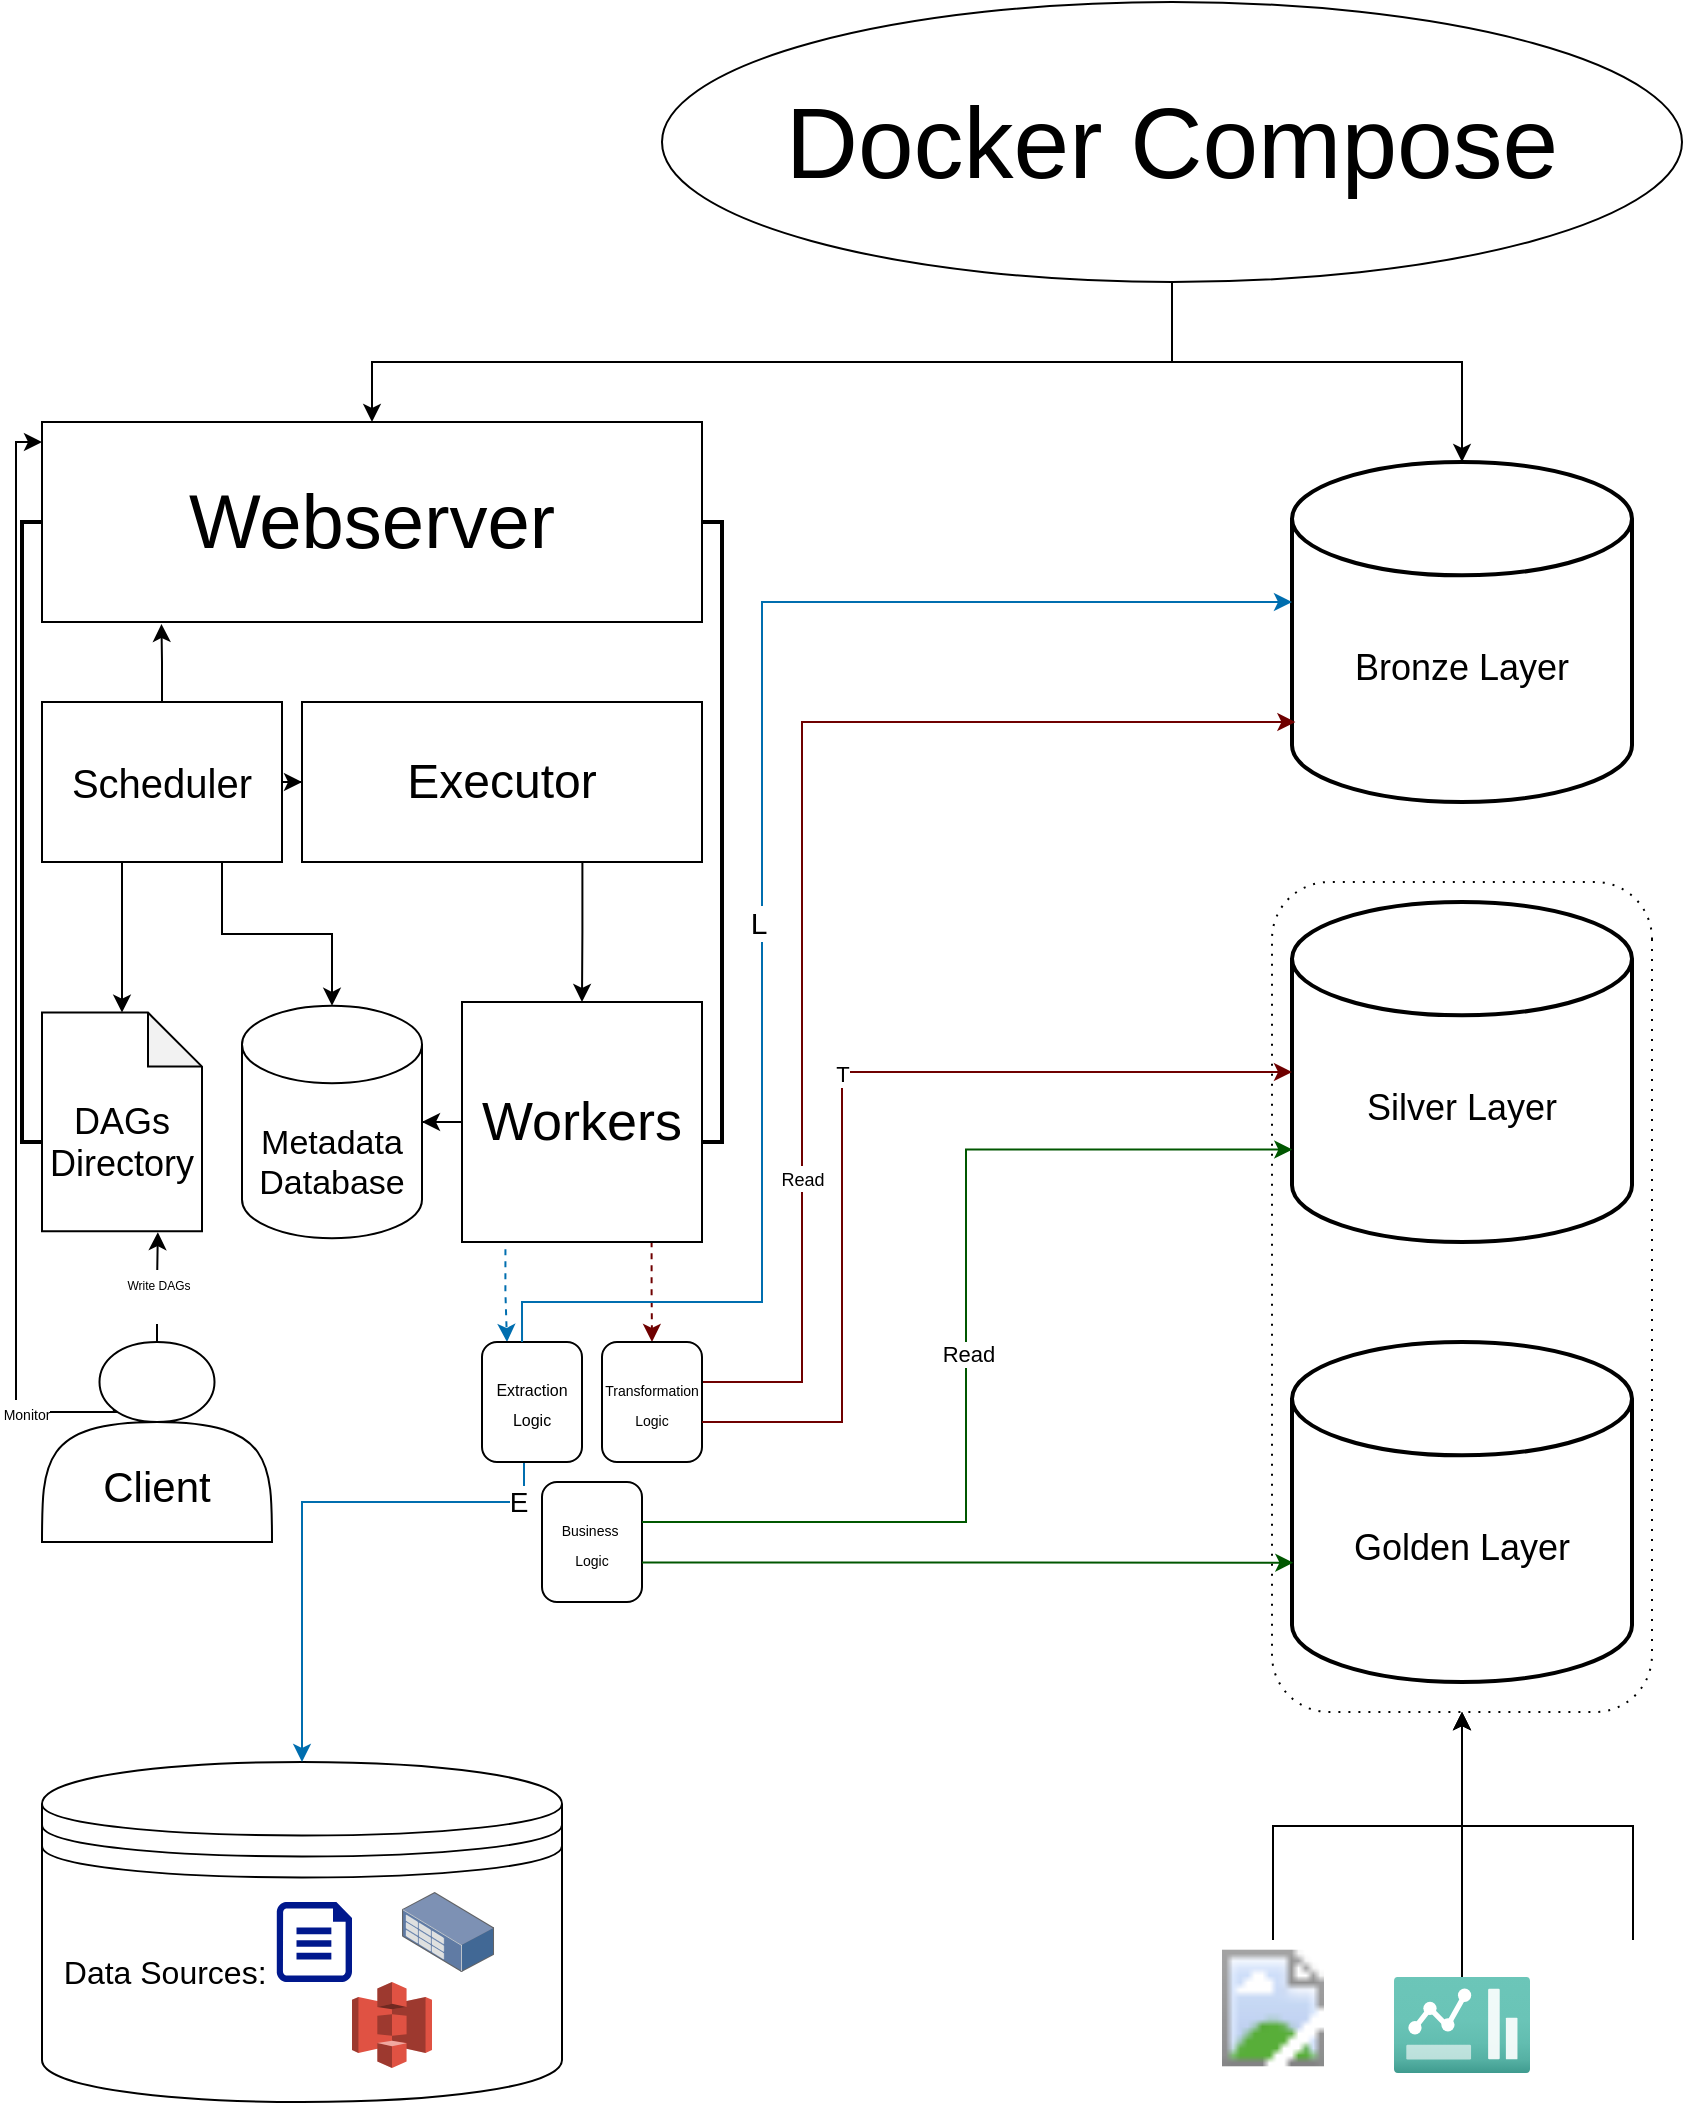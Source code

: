 <mxfile version="28.1.0">
  <diagram name="Page-1" id="SJHGZlBTkPg9d8Xhep9J">
    <mxGraphModel dx="2377" dy="1248" grid="0" gridSize="9" guides="1" tooltips="1" connect="1" arrows="1" fold="1" page="1" pageScale="1" pageWidth="850" pageHeight="1100" background="light-dark(#FFFFFF,#000000)" math="0" shadow="0">
      <root>
        <mxCell id="0" />
        <mxCell id="1" parent="0" />
        <mxCell id="Yj4jz0GoMajrbYBfrh0M-155" style="edgeStyle=orthogonalEdgeStyle;rounded=0;orthogonalLoop=1;jettySize=auto;html=1;" parent="1" source="Yj4jz0GoMajrbYBfrh0M-2" target="Yj4jz0GoMajrbYBfrh0M-4" edge="1">
          <mxGeometry relative="1" as="geometry">
            <Array as="points">
              <mxPoint x="585" y="210" />
              <mxPoint x="185" y="210" />
            </Array>
          </mxGeometry>
        </mxCell>
        <mxCell id="Yj4jz0GoMajrbYBfrh0M-156" style="edgeStyle=orthogonalEdgeStyle;rounded=0;orthogonalLoop=1;jettySize=auto;html=1;" parent="1" source="Yj4jz0GoMajrbYBfrh0M-2" target="Yj4jz0GoMajrbYBfrh0M-6" edge="1">
          <mxGeometry relative="1" as="geometry">
            <Array as="points">
              <mxPoint x="585" y="210" />
              <mxPoint x="730" y="210" />
            </Array>
          </mxGeometry>
        </mxCell>
        <mxCell id="Yj4jz0GoMajrbYBfrh0M-2" value="&lt;font style=&quot;font-size: 50px;&quot;&gt;Docker Compose&lt;/font&gt;" style="ellipse;whiteSpace=wrap;html=1;" parent="1" vertex="1">
          <mxGeometry x="330" y="30" width="510" height="140" as="geometry" />
        </mxCell>
        <mxCell id="Yj4jz0GoMajrbYBfrh0M-4" value="&lt;h1&gt;&lt;font style=&quot;font-size: 38px; font-weight: normal;&quot;&gt;Webserver&lt;/font&gt;&lt;/h1&gt;" style="rounded=0;whiteSpace=wrap;html=1;" parent="1" vertex="1">
          <mxGeometry x="20" y="240" width="330" height="100" as="geometry" />
        </mxCell>
        <mxCell id="Yj4jz0GoMajrbYBfrh0M-6" value="&lt;div&gt;&lt;font style=&quot;font-size: 15px;&quot;&gt;&lt;br&gt;&lt;/font&gt;&lt;/div&gt;&lt;font style=&quot;&quot;&gt;&lt;div style=&quot;font-size: 15px;&quot;&gt;&lt;font style=&quot;font-size: 15px;&quot;&gt;&lt;br&gt;&lt;/font&gt;&lt;/div&gt;&lt;font style=&quot;font-size: 18px;&quot;&gt;Bronze Layer&lt;/font&gt;&lt;/font&gt;" style="strokeWidth=2;html=1;shape=mxgraph.flowchart.database;whiteSpace=wrap;fillStyle=auto;" parent="1" vertex="1">
          <mxGeometry x="645" y="260" width="170" height="170" as="geometry" />
        </mxCell>
        <mxCell id="Yj4jz0GoMajrbYBfrh0M-80" style="edgeStyle=orthogonalEdgeStyle;rounded=0;orthogonalLoop=1;jettySize=auto;html=1;" parent="1" source="Yj4jz0GoMajrbYBfrh0M-12" target="Yj4jz0GoMajrbYBfrh0M-45" edge="1">
          <mxGeometry relative="1" as="geometry" />
        </mxCell>
        <mxCell id="Yj4jz0GoMajrbYBfrh0M-92" style="edgeStyle=orthogonalEdgeStyle;rounded=0;orthogonalLoop=1;jettySize=auto;html=1;exitX=0.75;exitY=1;exitDx=0;exitDy=0;" parent="1" source="Yj4jz0GoMajrbYBfrh0M-12" target="Yj4jz0GoMajrbYBfrh0M-37" edge="1">
          <mxGeometry relative="1" as="geometry" />
        </mxCell>
        <mxCell id="Yj4jz0GoMajrbYBfrh0M-112" style="edgeStyle=orthogonalEdgeStyle;rounded=0;orthogonalLoop=1;jettySize=auto;html=1;entryX=0.181;entryY=1.01;entryDx=0;entryDy=0;entryPerimeter=0;" parent="1" source="Yj4jz0GoMajrbYBfrh0M-12" target="Yj4jz0GoMajrbYBfrh0M-4" edge="1">
          <mxGeometry relative="1" as="geometry">
            <mxPoint x="79" y="342" as="targetPoint" />
          </mxGeometry>
        </mxCell>
        <mxCell id="Yj4jz0GoMajrbYBfrh0M-123" style="edgeStyle=orthogonalEdgeStyle;rounded=0;orthogonalLoop=1;jettySize=auto;html=1;" parent="1" source="Yj4jz0GoMajrbYBfrh0M-12" target="Yj4jz0GoMajrbYBfrh0M-96" edge="1">
          <mxGeometry relative="1" as="geometry">
            <Array as="points">
              <mxPoint x="60" y="480" />
              <mxPoint x="60" y="480" />
            </Array>
          </mxGeometry>
        </mxCell>
        <mxCell id="Yj4jz0GoMajrbYBfrh0M-12" value="&lt;font style=&quot;font-size: 20px;&quot;&gt;Scheduler&lt;/font&gt;" style="rounded=0;whiteSpace=wrap;html=1;" parent="1" vertex="1">
          <mxGeometry x="20" y="380" width="120" height="80" as="geometry" />
        </mxCell>
        <mxCell id="Yj4jz0GoMajrbYBfrh0M-37" value="&lt;div&gt;&lt;font style=&quot;font-size: 17px;&quot;&gt;&amp;nbsp;&amp;nbsp;&lt;/font&gt;&lt;/div&gt;&lt;div&gt;&lt;font style=&quot;font-size: 17px;&quot;&gt;&lt;br&gt;&lt;/font&gt;&lt;/div&gt;&lt;div&gt;&lt;font style=&quot;font-size: 17px;&quot;&gt;Metadata&lt;/font&gt;&lt;/div&gt;&lt;div&gt;&lt;font style=&quot;font-size: 17px;&quot;&gt;Database&lt;/font&gt;&lt;/div&gt;" style="strokeWidth=1;html=1;shape=mxgraph.flowchart.database;whiteSpace=wrap;align=center;" parent="1" vertex="1">
          <mxGeometry x="120" y="531.88" width="90" height="116.25" as="geometry" />
        </mxCell>
        <mxCell id="Yj4jz0GoMajrbYBfrh0M-113" value="" style="edgeStyle=orthogonalEdgeStyle;rounded=0;orthogonalLoop=1;jettySize=auto;html=1;exitX=0.701;exitY=0.982;exitDx=0;exitDy=0;exitPerimeter=0;" parent="1" source="Yj4jz0GoMajrbYBfrh0M-45" target="Yj4jz0GoMajrbYBfrh0M-104" edge="1">
          <mxGeometry relative="1" as="geometry" />
        </mxCell>
        <mxCell id="Yj4jz0GoMajrbYBfrh0M-45" value="&lt;font style=&quot;font-size: 24px;&quot;&gt;Executor&lt;/font&gt;" style="rounded=0;whiteSpace=wrap;html=1;" parent="1" vertex="1">
          <mxGeometry x="150" y="380" width="200" height="80" as="geometry" />
        </mxCell>
        <mxCell id="Yj4jz0GoMajrbYBfrh0M-89" value="" style="strokeWidth=2;html=1;shape=mxgraph.flowchart.annotation_1;align=left;pointerEvents=1;" parent="1" vertex="1">
          <mxGeometry x="10" y="290" width="10" height="310" as="geometry" />
        </mxCell>
        <mxCell id="Yj4jz0GoMajrbYBfrh0M-96" value="&lt;div&gt;&lt;font style=&quot;font-size: 18px;&quot;&gt;&lt;br&gt;&lt;/font&gt;&lt;/div&gt;&lt;font style=&quot;font-size: 18px;&quot;&gt;DAGs Directory&lt;/font&gt;" style="shape=note;whiteSpace=wrap;html=1;backgroundOutline=1;darkOpacity=0.05;size=27;" parent="1" vertex="1">
          <mxGeometry x="20" y="535.31" width="80" height="109.37" as="geometry" />
        </mxCell>
        <mxCell id="Yj4jz0GoMajrbYBfrh0M-101" value="" style="strokeWidth=2;html=1;shape=mxgraph.flowchart.annotation_1;align=left;pointerEvents=1;rotation=-180;" parent="1" vertex="1">
          <mxGeometry x="350" y="290" width="10" height="310" as="geometry" />
        </mxCell>
        <mxCell id="Yj4jz0GoMajrbYBfrh0M-171" style="edgeStyle=orthogonalEdgeStyle;rounded=0;orthogonalLoop=1;jettySize=auto;html=1;entryX=0.25;entryY=0;entryDx=0;entryDy=0;fillColor=#1ba1e2;strokeColor=#006EAF;exitX=0.181;exitY=1.03;exitDx=0;exitDy=0;exitPerimeter=0;dashed=1;" parent="1" source="Yj4jz0GoMajrbYBfrh0M-104" target="Yj4jz0GoMajrbYBfrh0M-168" edge="1">
          <mxGeometry relative="1" as="geometry" />
        </mxCell>
        <mxCell id="Yj4jz0GoMajrbYBfrh0M-173" style="edgeStyle=orthogonalEdgeStyle;rounded=0;orthogonalLoop=1;jettySize=auto;html=1;entryX=0.5;entryY=0;entryDx=0;entryDy=0;exitX=0.79;exitY=0.997;exitDx=0;exitDy=0;exitPerimeter=0;fillColor=#a20025;strokeColor=#6F0000;dashed=1;" parent="1" source="Yj4jz0GoMajrbYBfrh0M-104" target="Yj4jz0GoMajrbYBfrh0M-169" edge="1">
          <mxGeometry relative="1" as="geometry" />
        </mxCell>
        <mxCell id="Yj4jz0GoMajrbYBfrh0M-104" value="&lt;font style=&quot;font-size: 27px;&quot;&gt;Workers&lt;/font&gt;" style="rounded=0;whiteSpace=wrap;html=1;" parent="1" vertex="1">
          <mxGeometry x="230" y="530" width="120" height="120" as="geometry" />
        </mxCell>
        <mxCell id="Yj4jz0GoMajrbYBfrh0M-118" value="" style="edgeStyle=orthogonalEdgeStyle;rounded=0;orthogonalLoop=1;jettySize=auto;html=1;entryX=0.724;entryY=1.004;entryDx=0;entryDy=0;entryPerimeter=0;" parent="1" source="Yj4jz0GoMajrbYBfrh0M-117" target="Yj4jz0GoMajrbYBfrh0M-96" edge="1">
          <mxGeometry relative="1" as="geometry" />
        </mxCell>
        <mxCell id="Yj4jz0GoMajrbYBfrh0M-134" value="&lt;font style=&quot;font-size: 6px;&quot;&gt;Write DAGs&lt;/font&gt;&lt;div&gt;&lt;br&gt;&lt;/div&gt;" style="edgeLabel;html=1;align=center;verticalAlign=middle;resizable=0;points=[];" parent="Yj4jz0GoMajrbYBfrh0M-118" vertex="1" connectable="0">
          <mxGeometry x="0.139" relative="1" as="geometry">
            <mxPoint y="8" as="offset" />
          </mxGeometry>
        </mxCell>
        <mxCell id="Yj4jz0GoMajrbYBfrh0M-119" style="edgeStyle=orthogonalEdgeStyle;rounded=0;orthogonalLoop=1;jettySize=auto;html=1;exitX=0.308;exitY=0.34;exitDx=0;exitDy=0;exitPerimeter=0;" parent="1" source="Yj4jz0GoMajrbYBfrh0M-117" target="Yj4jz0GoMajrbYBfrh0M-4" edge="1">
          <mxGeometry relative="1" as="geometry">
            <mxPoint x="22.5" y="735" as="sourcePoint" />
            <mxPoint x="17.5" y="250" as="targetPoint" />
            <Array as="points">
              <mxPoint x="60" y="735" />
              <mxPoint x="7" y="735" />
              <mxPoint x="7" y="250" />
            </Array>
          </mxGeometry>
        </mxCell>
        <mxCell id="Yj4jz0GoMajrbYBfrh0M-133" value="&lt;font style=&quot;font-size: 7px;&quot;&gt;Monitor&lt;/font&gt;" style="edgeLabel;html=1;align=center;verticalAlign=middle;resizable=0;points=[];" parent="Yj4jz0GoMajrbYBfrh0M-119" vertex="1" connectable="0">
          <mxGeometry x="-0.806" relative="1" as="geometry">
            <mxPoint as="offset" />
          </mxGeometry>
        </mxCell>
        <mxCell id="Yj4jz0GoMajrbYBfrh0M-117" value="&lt;div&gt;&lt;br&gt;&lt;/div&gt;&lt;div&gt;&lt;br&gt;&lt;/div&gt;&lt;div&gt;&lt;br&gt;&lt;/div&gt;&lt;div&gt;&lt;font style=&quot;font-size: 21px;&quot;&gt;Client&lt;/font&gt;&lt;/div&gt;" style="shape=actor;whiteSpace=wrap;html=1;" parent="1" vertex="1">
          <mxGeometry x="20" y="700" width="115" height="100" as="geometry" />
        </mxCell>
        <mxCell id="Yj4jz0GoMajrbYBfrh0M-136" value="&lt;font style=&quot;font-size: 16px;&quot;&gt;&amp;nbsp; Data Sources:&lt;/font&gt;&lt;div&gt;&lt;br&gt;&lt;/div&gt;" style="shape=datastore;whiteSpace=wrap;html=1;align=left;" parent="1" vertex="1">
          <mxGeometry x="20" y="910" width="260" height="170" as="geometry" />
        </mxCell>
        <mxCell id="Yj4jz0GoMajrbYBfrh0M-138" value="" style="image;points=[];aspect=fixed;html=1;align=center;shadow=0;dashed=0;image=img/lib/allied_telesis/storage/Datacenter_Server_Rack_Storage_Unit_Small.svg;" parent="1" vertex="1">
          <mxGeometry x="200" y="975" width="46.07" height="40" as="geometry" />
        </mxCell>
        <mxCell id="Yj4jz0GoMajrbYBfrh0M-139" value="" style="outlineConnect=0;dashed=0;verticalLabelPosition=bottom;verticalAlign=top;align=center;html=1;shape=mxgraph.aws3.s3;fillColor=#E05243;gradientColor=none;" parent="1" vertex="1">
          <mxGeometry x="175" y="1020" width="40" height="43" as="geometry" />
        </mxCell>
        <mxCell id="Yj4jz0GoMajrbYBfrh0M-141" value="" style="sketch=0;aspect=fixed;pointerEvents=1;shadow=0;dashed=0;html=1;strokeColor=none;labelPosition=center;verticalLabelPosition=bottom;verticalAlign=top;align=center;fillColor=#00188D;shape=mxgraph.azure.file" parent="1" vertex="1">
          <mxGeometry x="137.4" y="980" width="37.6" height="40" as="geometry" />
        </mxCell>
        <mxCell id="Yj4jz0GoMajrbYBfrh0M-153" style="edgeStyle=orthogonalEdgeStyle;rounded=0;orthogonalLoop=1;jettySize=auto;html=1;shape=filledEdge;endArrow=classic;endFill=1;fillColor=#1ba1e2;strokeColor=#006EAF;exitX=0.42;exitY=1;exitDx=0;exitDy=0;exitPerimeter=0;" parent="1" source="Yj4jz0GoMajrbYBfrh0M-168" target="Yj4jz0GoMajrbYBfrh0M-136" edge="1">
          <mxGeometry relative="1" as="geometry">
            <mxPoint x="250" y="781" as="sourcePoint" />
            <Array as="points">
              <mxPoint x="261" y="780" />
              <mxPoint x="150" y="780" />
            </Array>
          </mxGeometry>
        </mxCell>
        <mxCell id="Yj4jz0GoMajrbYBfrh0M-158" value="&lt;div&gt;&lt;font style=&quot;font-size: 14px;&quot;&gt;E&lt;/font&gt;&lt;/div&gt;" style="edgeLabel;html=1;align=center;verticalAlign=middle;resizable=0;points=[];" parent="Yj4jz0GoMajrbYBfrh0M-153" vertex="1" connectable="0">
          <mxGeometry x="-0.821" relative="1" as="geometry">
            <mxPoint as="offset" />
          </mxGeometry>
        </mxCell>
        <mxCell id="Yj4jz0GoMajrbYBfrh0M-160" style="edgeStyle=orthogonalEdgeStyle;rounded=0;orthogonalLoop=1;jettySize=auto;html=1;fillColor=#a20025;strokeColor=#6F0000;exitX=1;exitY=0.5;exitDx=0;exitDy=0;entryX=0.01;entryY=0.766;entryDx=0;entryDy=0;entryPerimeter=0;" parent="1" source="Yj4jz0GoMajrbYBfrh0M-169" target="Yj4jz0GoMajrbYBfrh0M-6" edge="1">
          <mxGeometry relative="1" as="geometry">
            <mxPoint x="360" y="750" as="sourcePoint" />
            <Array as="points">
              <mxPoint x="350" y="720" />
              <mxPoint x="400" y="720" />
              <mxPoint x="400" y="390" />
              <mxPoint x="647" y="390" />
            </Array>
            <mxPoint x="610" y="387" as="targetPoint" />
          </mxGeometry>
        </mxCell>
        <mxCell id="UwA7q1rc_Ft6ck9RuG1L-5" value="&lt;font style=&quot;font-size: 9px;&quot;&gt;Read&lt;/font&gt;" style="edgeLabel;html=1;align=center;verticalAlign=middle;resizable=0;points=[];" vertex="1" connectable="0" parent="Yj4jz0GoMajrbYBfrh0M-160">
          <mxGeometry x="-0.491" relative="1" as="geometry">
            <mxPoint as="offset" />
          </mxGeometry>
        </mxCell>
        <mxCell id="Yj4jz0GoMajrbYBfrh0M-168" value="&lt;font style=&quot;font-size: 8px;&quot;&gt;Extraction Logic&lt;/font&gt;" style="rounded=1;whiteSpace=wrap;html=1;" parent="1" vertex="1">
          <mxGeometry x="240" y="700" width="50" height="60" as="geometry" />
        </mxCell>
        <mxCell id="Yj4jz0GoMajrbYBfrh0M-169" value="&lt;span style=&quot;font-size: 7px;&quot;&gt;Transformation&lt;/span&gt;&lt;div&gt;&lt;span style=&quot;font-size: 7px;&quot;&gt;Logic&lt;/span&gt;&lt;/div&gt;" style="rounded=1;whiteSpace=wrap;html=1;" parent="1" vertex="1">
          <mxGeometry x="300" y="700" width="50" height="60" as="geometry" />
        </mxCell>
        <mxCell id="Yj4jz0GoMajrbYBfrh0M-170" style="edgeStyle=orthogonalEdgeStyle;rounded=0;orthogonalLoop=1;jettySize=auto;html=1;fillColor=#1ba1e2;strokeColor=#006EAF;" parent="1" edge="1">
          <mxGeometry relative="1" as="geometry">
            <Array as="points">
              <mxPoint x="260" y="680" />
              <mxPoint x="380" y="680" />
              <mxPoint x="380" y="330" />
            </Array>
            <mxPoint x="260.018" y="700" as="sourcePoint" />
            <mxPoint x="645" y="330" as="targetPoint" />
          </mxGeometry>
        </mxCell>
        <mxCell id="Yj4jz0GoMajrbYBfrh0M-174" value="&lt;font style=&quot;font-size: 15px;&quot;&gt;L&lt;/font&gt;" style="edgeLabel;html=1;align=center;verticalAlign=middle;resizable=0;points=[];" parent="Yj4jz0GoMajrbYBfrh0M-170" vertex="1" connectable="0">
          <mxGeometry x="-0.124" y="2" relative="1" as="geometry">
            <mxPoint as="offset" />
          </mxGeometry>
        </mxCell>
        <mxCell id="UwA7q1rc_Ft6ck9RuG1L-33" style="edgeStyle=orthogonalEdgeStyle;rounded=0;orthogonalLoop=1;jettySize=auto;html=1;entryX=1;entryY=0.5;entryDx=0;entryDy=0;" edge="1" parent="1" source="ZV98KFJwFCzO_prLI4PW-1" target="UwA7q1rc_Ft6ck9RuG1L-32">
          <mxGeometry relative="1" as="geometry" />
        </mxCell>
        <mxCell id="ZV98KFJwFCzO_prLI4PW-1" value="" style="image;aspect=fixed;html=1;points=[];align=center;fontSize=12;image=img/lib/azure2/power_platform/PowerBI.svg;" parent="1" vertex="1">
          <mxGeometry x="610" y="999" width="51" height="68" as="geometry" />
        </mxCell>
        <mxCell id="UwA7q1rc_Ft6ck9RuG1L-34" style="edgeStyle=orthogonalEdgeStyle;rounded=0;orthogonalLoop=1;jettySize=auto;html=1;entryX=1;entryY=0.5;entryDx=0;entryDy=0;" edge="1" parent="1" source="ZV98KFJwFCzO_prLI4PW-3" target="UwA7q1rc_Ft6ck9RuG1L-32">
          <mxGeometry relative="1" as="geometry" />
        </mxCell>
        <mxCell id="ZV98KFJwFCzO_prLI4PW-3" value="" style="image;aspect=fixed;html=1;points=[];align=center;fontSize=12;image=img/lib/azure2/general/Dashboard2.svg;" parent="1" vertex="1">
          <mxGeometry x="696" y="1017.5" width="68" height="48" as="geometry" />
        </mxCell>
        <mxCell id="UwA7q1rc_Ft6ck9RuG1L-36" style="edgeStyle=orthogonalEdgeStyle;rounded=0;orthogonalLoop=1;jettySize=auto;html=1;entryX=1;entryY=0.5;entryDx=0;entryDy=0;" edge="1" parent="1" source="ZV98KFJwFCzO_prLI4PW-4" target="UwA7q1rc_Ft6ck9RuG1L-32">
          <mxGeometry relative="1" as="geometry" />
        </mxCell>
        <mxCell id="ZV98KFJwFCzO_prLI4PW-4" value="" style="shape=image;html=1;verticalAlign=top;verticalLabelPosition=bottom;labelBackgroundColor=#ffffff;imageAspect=0;aspect=fixed;image=https://icons.diagrams.net/icon-cache1/Unicons_Line_vol_1-2963/brain-1038.svg" parent="1" vertex="1">
          <mxGeometry x="781" y="999" width="69" height="69" as="geometry" />
        </mxCell>
        <mxCell id="UwA7q1rc_Ft6ck9RuG1L-6" value="&lt;div&gt;&lt;font style=&quot;font-size: 15px;&quot;&gt;&lt;br&gt;&lt;/font&gt;&lt;/div&gt;&lt;font style=&quot;&quot;&gt;&lt;div style=&quot;font-size: 15px;&quot;&gt;&lt;font style=&quot;font-size: 15px;&quot;&gt;&lt;br&gt;&lt;/font&gt;&lt;/div&gt;&lt;font style=&quot;font-size: 18px;&quot;&gt;Silver Layer&lt;/font&gt;&lt;/font&gt;" style="strokeWidth=2;html=1;shape=mxgraph.flowchart.database;whiteSpace=wrap;" vertex="1" parent="1">
          <mxGeometry x="645" y="480" width="170" height="170" as="geometry" />
        </mxCell>
        <mxCell id="UwA7q1rc_Ft6ck9RuG1L-7" value="&lt;div&gt;&lt;font style=&quot;font-size: 15px;&quot;&gt;&lt;br&gt;&lt;/font&gt;&lt;/div&gt;&lt;font style=&quot;&quot;&gt;&lt;div style=&quot;font-size: 15px;&quot;&gt;&lt;font style=&quot;font-size: 15px;&quot;&gt;&lt;br&gt;&lt;/font&gt;&lt;/div&gt;&lt;span style=&quot;font-size: 18px;&quot;&gt;Golden Layer&lt;/span&gt;&lt;/font&gt;" style="strokeWidth=2;html=1;shape=mxgraph.flowchart.database;whiteSpace=wrap;" vertex="1" parent="1">
          <mxGeometry x="645" y="700" width="170" height="170" as="geometry" />
        </mxCell>
        <mxCell id="UwA7q1rc_Ft6ck9RuG1L-8" style="edgeStyle=orthogonalEdgeStyle;rounded=0;orthogonalLoop=1;jettySize=auto;html=1;entryX=0;entryY=0.5;entryDx=0;entryDy=0;entryPerimeter=0;fillColor=#a20025;strokeColor=#6F0000;" edge="1" parent="1" source="Yj4jz0GoMajrbYBfrh0M-169" target="UwA7q1rc_Ft6ck9RuG1L-6">
          <mxGeometry relative="1" as="geometry">
            <Array as="points">
              <mxPoint x="420" y="740" />
              <mxPoint x="420" y="565" />
            </Array>
          </mxGeometry>
        </mxCell>
        <mxCell id="UwA7q1rc_Ft6ck9RuG1L-10" value="T" style="edgeLabel;html=1;align=center;verticalAlign=middle;resizable=0;points=[];" vertex="1" connectable="0" parent="UwA7q1rc_Ft6ck9RuG1L-8">
          <mxGeometry x="0.039" relative="1" as="geometry">
            <mxPoint as="offset" />
          </mxGeometry>
        </mxCell>
        <mxCell id="UwA7q1rc_Ft6ck9RuG1L-14" value="&lt;span style=&quot;font-size: 7px;&quot;&gt;Business&amp;nbsp;&lt;/span&gt;&lt;div&gt;&lt;span style=&quot;font-size: 7px;&quot;&gt;Logic&lt;/span&gt;&lt;/div&gt;" style="rounded=1;whiteSpace=wrap;html=1;" vertex="1" parent="1">
          <mxGeometry x="270" y="770" width="50" height="60" as="geometry" />
        </mxCell>
        <mxCell id="UwA7q1rc_Ft6ck9RuG1L-15" style="edgeStyle=orthogonalEdgeStyle;rounded=0;orthogonalLoop=1;jettySize=auto;html=1;entryX=0.001;entryY=0.728;entryDx=0;entryDy=0;entryPerimeter=0;fillColor=#008a00;strokeColor=#005700;" edge="1" parent="1" source="UwA7q1rc_Ft6ck9RuG1L-14" target="UwA7q1rc_Ft6ck9RuG1L-6">
          <mxGeometry relative="1" as="geometry">
            <Array as="points">
              <mxPoint x="482" y="790" />
              <mxPoint x="482" y="604" />
            </Array>
          </mxGeometry>
        </mxCell>
        <mxCell id="UwA7q1rc_Ft6ck9RuG1L-19" value="Read" style="edgeLabel;html=1;align=center;verticalAlign=middle;resizable=0;points=[];" vertex="1" connectable="0" parent="UwA7q1rc_Ft6ck9RuG1L-15">
          <mxGeometry x="-0.037" y="-1" relative="1" as="geometry">
            <mxPoint as="offset" />
          </mxGeometry>
        </mxCell>
        <mxCell id="UwA7q1rc_Ft6ck9RuG1L-20" style="edgeStyle=orthogonalEdgeStyle;rounded=0;orthogonalLoop=1;jettySize=auto;html=1;entryX=0.004;entryY=0.649;entryDx=0;entryDy=0;entryPerimeter=0;fillColor=#008a00;strokeColor=#005700;" edge="1" parent="1" source="UwA7q1rc_Ft6ck9RuG1L-14" target="UwA7q1rc_Ft6ck9RuG1L-7">
          <mxGeometry relative="1" as="geometry">
            <Array as="points">
              <mxPoint x="482" y="810" />
            </Array>
          </mxGeometry>
        </mxCell>
        <mxCell id="UwA7q1rc_Ft6ck9RuG1L-32" value="" style="rounded=1;whiteSpace=wrap;html=1;rotation=90;glass=0;gradientColor=none;fillColor=none;strokeWidth=1;dashed=1;dashPattern=1 4;" vertex="1" parent="1">
          <mxGeometry x="522.5" y="582.5" width="415" height="190" as="geometry" />
        </mxCell>
        <mxCell id="UwA7q1rc_Ft6ck9RuG1L-39" style="edgeStyle=orthogonalEdgeStyle;rounded=0;orthogonalLoop=1;jettySize=auto;html=1;entryX=1;entryY=0.5;entryDx=0;entryDy=0;entryPerimeter=0;" edge="1" parent="1" source="Yj4jz0GoMajrbYBfrh0M-104" target="Yj4jz0GoMajrbYBfrh0M-37">
          <mxGeometry relative="1" as="geometry" />
        </mxCell>
      </root>
    </mxGraphModel>
  </diagram>
</mxfile>
